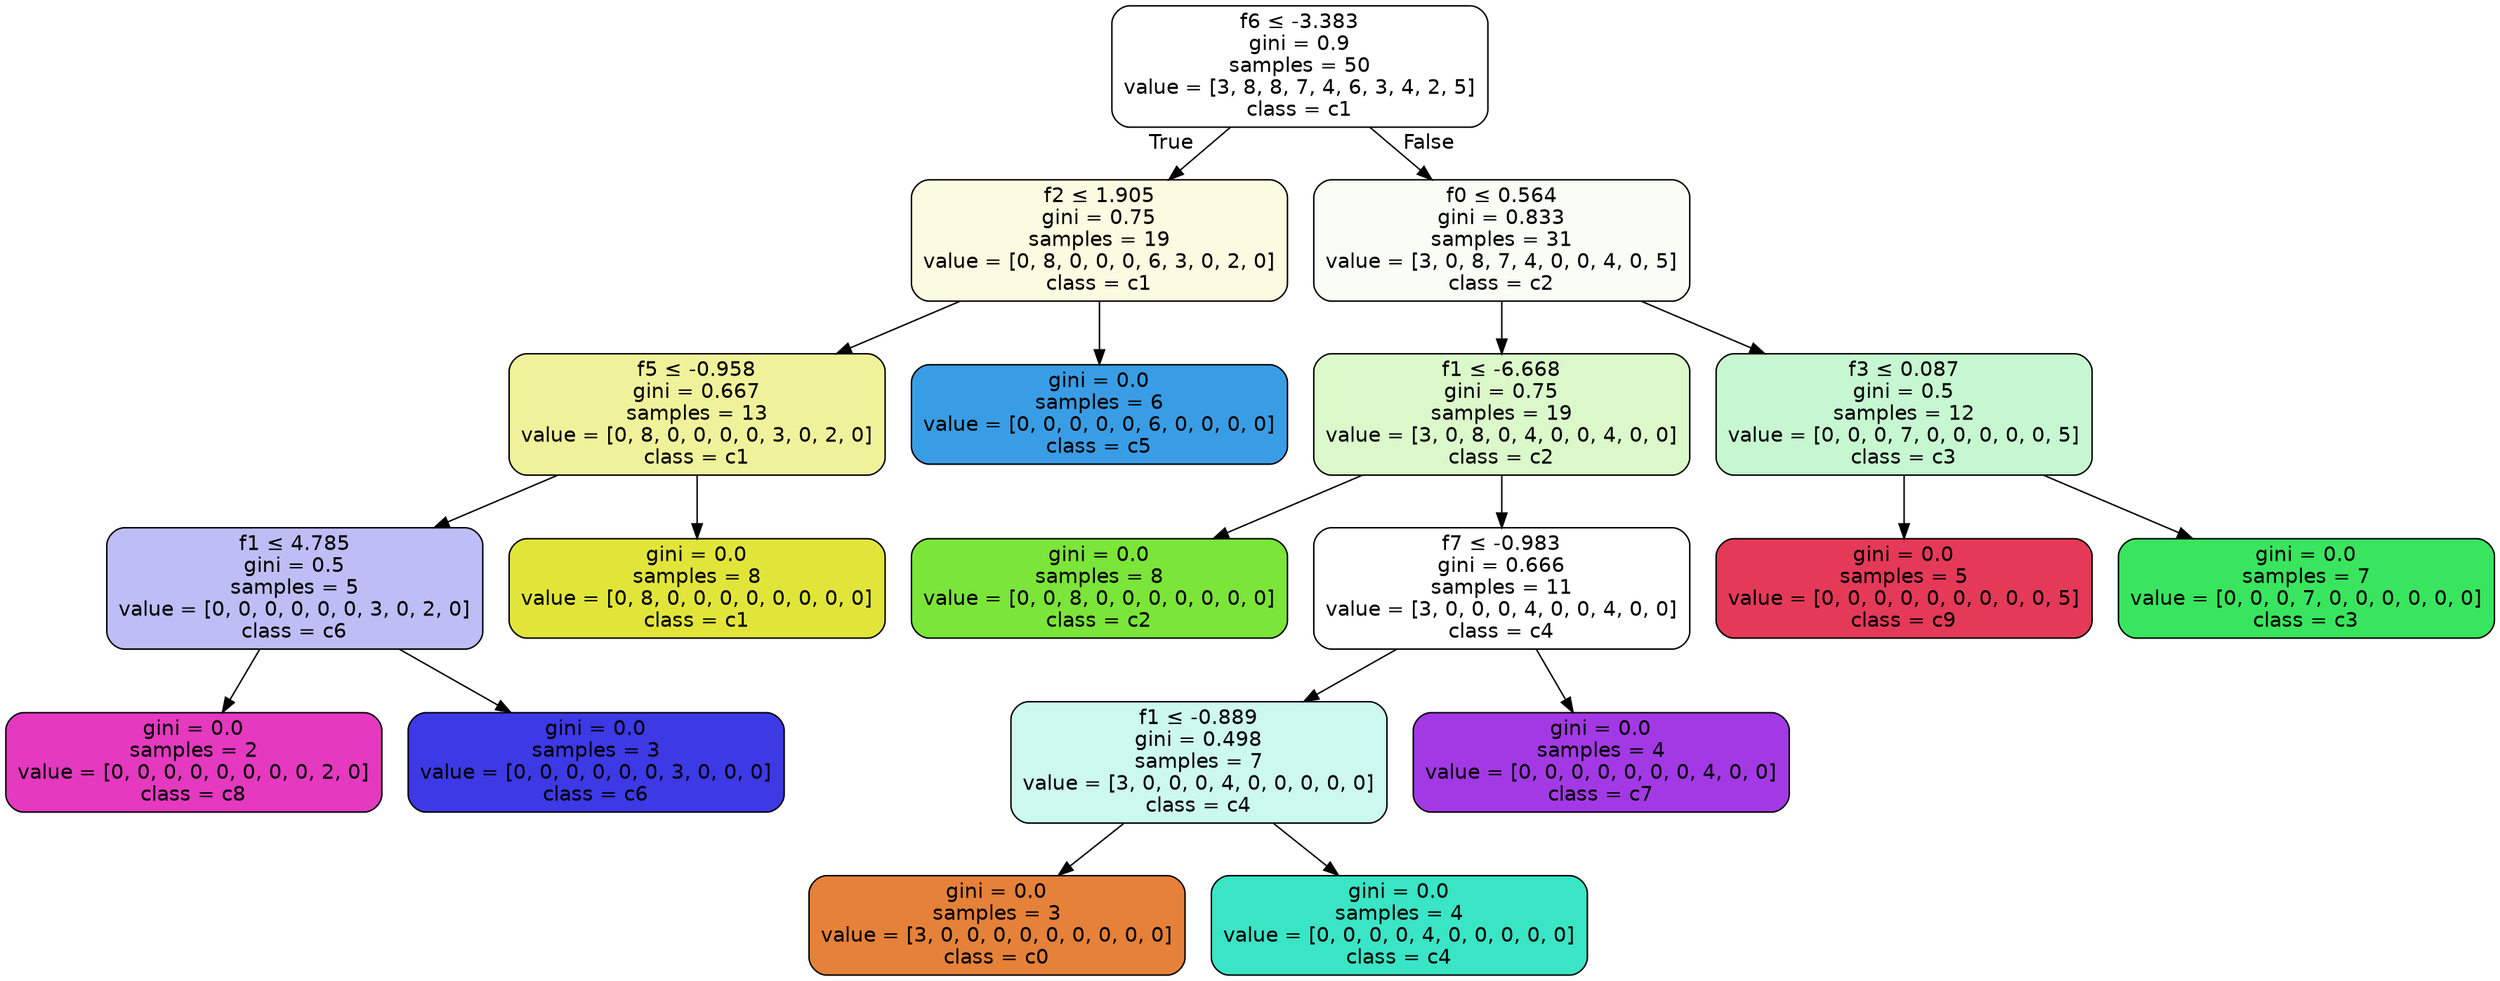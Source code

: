 digraph Tree {
node [shape=box, style="filled, rounded", color="black", fontname=helvetica] ;
edge [fontname=helvetica] ;
0 [label=<f6 &le; -3.383<br/>gini = 0.9<br/>samples = 50<br/>value = [3, 8, 8, 7, 4, 6, 3, 4, 2, 5]<br/>class = c1>, fillcolor="#e2e53900"] ;
1 [label=<f2 &le; 1.905<br/>gini = 0.75<br/>samples = 19<br/>value = [0, 8, 0, 0, 0, 6, 3, 0, 2, 0]<br/>class = c1>, fillcolor="#e2e53927"] ;
0 -> 1 [labeldistance=2.5, labelangle=45, headlabel="True"] ;
2 [label=<f5 &le; -0.958<br/>gini = 0.667<br/>samples = 13<br/>value = [0, 8, 0, 0, 0, 0, 3, 0, 2, 0]<br/>class = c1>, fillcolor="#e2e53980"] ;
1 -> 2 ;
3 [label=<f1 &le; 4.785<br/>gini = 0.5<br/>samples = 5<br/>value = [0, 0, 0, 0, 0, 0, 3, 0, 2, 0]<br/>class = c6>, fillcolor="#3c39e555"] ;
2 -> 3 ;
4 [label=<gini = 0.0<br/>samples = 2<br/>value = [0, 0, 0, 0, 0, 0, 0, 0, 2, 0]<br/>class = c8>, fillcolor="#e539c0ff"] ;
3 -> 4 ;
5 [label=<gini = 0.0<br/>samples = 3<br/>value = [0, 0, 0, 0, 0, 0, 3, 0, 0, 0]<br/>class = c6>, fillcolor="#3c39e5ff"] ;
3 -> 5 ;
6 [label=<gini = 0.0<br/>samples = 8<br/>value = [0, 8, 0, 0, 0, 0, 0, 0, 0, 0]<br/>class = c1>, fillcolor="#e2e539ff"] ;
2 -> 6 ;
7 [label=<gini = 0.0<br/>samples = 6<br/>value = [0, 0, 0, 0, 0, 6, 0, 0, 0, 0]<br/>class = c5>, fillcolor="#399de5ff"] ;
1 -> 7 ;
8 [label=<f0 &le; 0.564<br/>gini = 0.833<br/>samples = 31<br/>value = [3, 0, 8, 7, 4, 0, 0, 4, 0, 5]<br/>class = c2>, fillcolor="#7be5390b"] ;
0 -> 8 [labeldistance=2.5, labelangle=-45, headlabel="False"] ;
9 [label=<f1 &le; -6.668<br/>gini = 0.75<br/>samples = 19<br/>value = [3, 0, 8, 0, 4, 0, 0, 4, 0, 0]<br/>class = c2>, fillcolor="#7be53944"] ;
8 -> 9 ;
10 [label=<gini = 0.0<br/>samples = 8<br/>value = [0, 0, 8, 0, 0, 0, 0, 0, 0, 0]<br/>class = c2>, fillcolor="#7be539ff"] ;
9 -> 10 ;
11 [label=<f7 &le; -0.983<br/>gini = 0.666<br/>samples = 11<br/>value = [3, 0, 0, 0, 4, 0, 0, 4, 0, 0]<br/>class = c4>, fillcolor="#39e5c500"] ;
9 -> 11 ;
12 [label=<f1 &le; -0.889<br/>gini = 0.498<br/>samples = 7<br/>value = [3, 0, 0, 0, 4, 0, 0, 0, 0, 0]<br/>class = c4>, fillcolor="#39e5c540"] ;
11 -> 12 ;
13 [label=<gini = 0.0<br/>samples = 3<br/>value = [3, 0, 0, 0, 0, 0, 0, 0, 0, 0]<br/>class = c0>, fillcolor="#e58139ff"] ;
12 -> 13 ;
14 [label=<gini = 0.0<br/>samples = 4<br/>value = [0, 0, 0, 0, 4, 0, 0, 0, 0, 0]<br/>class = c4>, fillcolor="#39e5c5ff"] ;
12 -> 14 ;
15 [label=<gini = 0.0<br/>samples = 4<br/>value = [0, 0, 0, 0, 0, 0, 0, 4, 0, 0]<br/>class = c7>, fillcolor="#a339e5ff"] ;
11 -> 15 ;
16 [label=<f3 &le; 0.087<br/>gini = 0.5<br/>samples = 12<br/>value = [0, 0, 0, 7, 0, 0, 0, 0, 0, 5]<br/>class = c3>, fillcolor="#39e55e49"] ;
8 -> 16 ;
17 [label=<gini = 0.0<br/>samples = 5<br/>value = [0, 0, 0, 0, 0, 0, 0, 0, 0, 5]<br/>class = c9>, fillcolor="#e53958ff"] ;
16 -> 17 ;
18 [label=<gini = 0.0<br/>samples = 7<br/>value = [0, 0, 0, 7, 0, 0, 0, 0, 0, 0]<br/>class = c3>, fillcolor="#39e55eff"] ;
16 -> 18 ;
}
